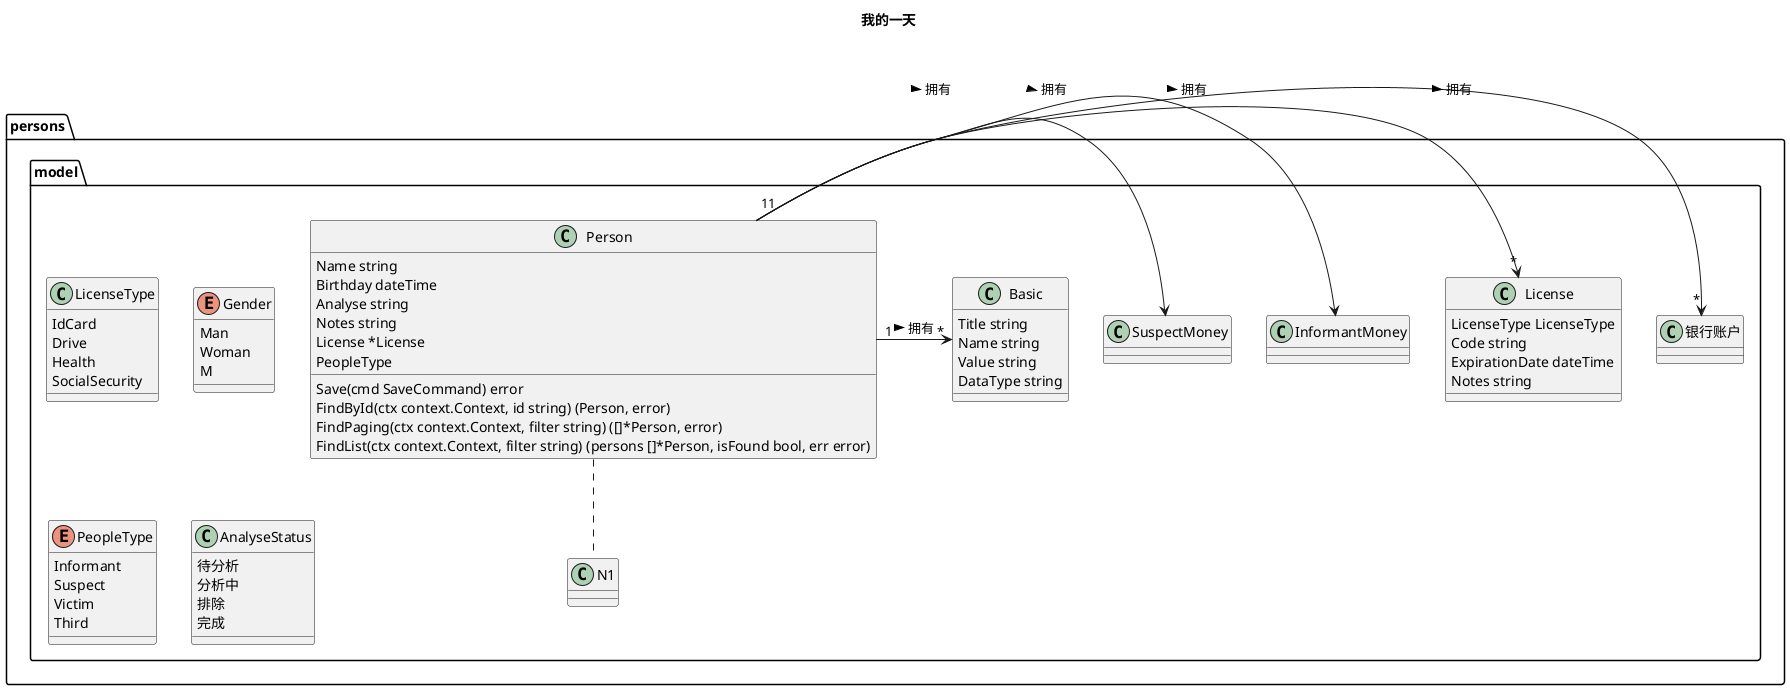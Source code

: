 @startuml

title 我的一天

' 模型分析
namespace persons{
    namespace model {

        '人员 @aggerage()
        class Person  {
            '姓名 @data(size:100) @grid(width:200) @editor()
            Name string
            '出生日期
            Birthday dateTime
            '分析状态
            Analyse string
            '备注
            Notes string
            License *License
            PeopleType
            '保存 @command
            Save(cmd SaveCommand) error
            '按Id查询 @query()
            FindById(ctx context.Context, id string) (Person, error)
            '按Id查询 @query()
            FindPaging(ctx context.Context, filter string) ([]*Person, error)
            '按Id查询 @query()
            FindList(ctx context.Context, filter string) (persons []*Person, isFound bool, err error)
        }



        Person .. N1


        class Basic {
            '分析状态
            Title string
            Name string
            Value string
            DataType string
        }

        '证件
        class License {
            '截止日期
            LicenseType LicenseType
            '卡号
            Code string
            '截止日期
            ExpirationDate dateTime
            '备注
            Notes string
        }

        '证件类型
        class LicenseType {
            '身份证
            IdCard
            '驾驶证
            Drive
            '医保
            Health
            '社会卡
            SocialSecurity
        }


        '性别
        enum Gender {
            '男
            Man
            '女
            Woman
            '@
            M
        }

        '人员类型
        enum  PeopleType {
            '报案人
            Informant
            '嫌疑人
            Suspect
            '受害人
            Victim
            '第三人
            Third
        }

        '报案人金额
        class InformantMoney  {
        }

        '嫌疑人金额
        class SuspectMoney {
        }

        class AnalyseStatus {
            待分析
            分析中
            排除
            完成
        }

        Person ”1“->"*" 银行账户 :> 拥有
        Person ”1“->"*" License :> 拥有
        Person -> InformantMoney :> 拥有
        Person -> SuspectMoney :> 拥有
        Person ”1“->"*" Basic :> 拥有

    }

}


@enduml

